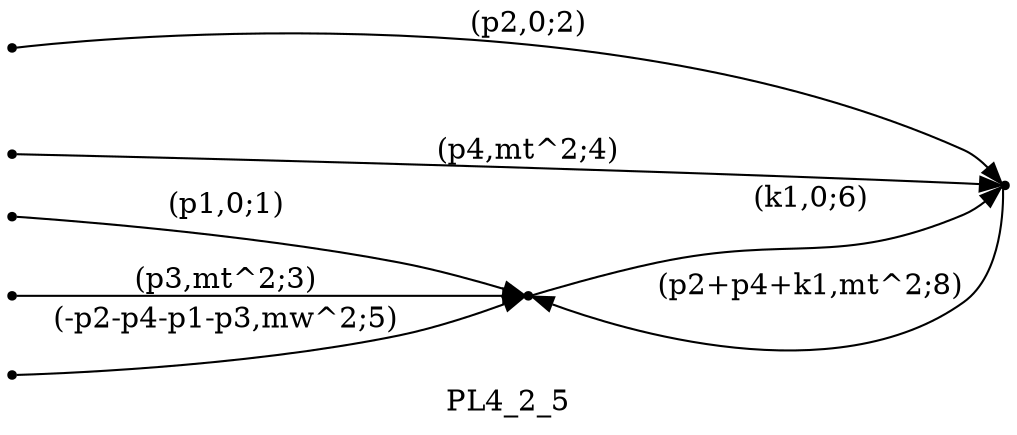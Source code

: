 digraph PL4_2_5 {
  label="PL4_2_5";
  rankdir="LR";
  subgraph edges {
    -1 -> 3 [label="(p1,0;1)"];
    -2 -> 1 [label="(p2,0;2)"];
    -3 -> 3 [label="(p3,mt^2;3)"];
    -4 -> 1 [label="(p4,mt^2;4)"];
    -5 -> 3 [label="(-p2-p4-p1-p3,mw^2;5)"];
    3 -> 1 [label="(k1,0;6)"];
    1 -> 3 [label="(p2+p4+k1,mt^2;8)"];
  }
  subgraph incoming { rank="source"; -1; -2; -3; -4; -5; }
-5 [shape=point];
-4 [shape=point];
-3 [shape=point];
-2 [shape=point];
-1 [shape=point];
1 [shape=point];
3 [shape=point];
}

